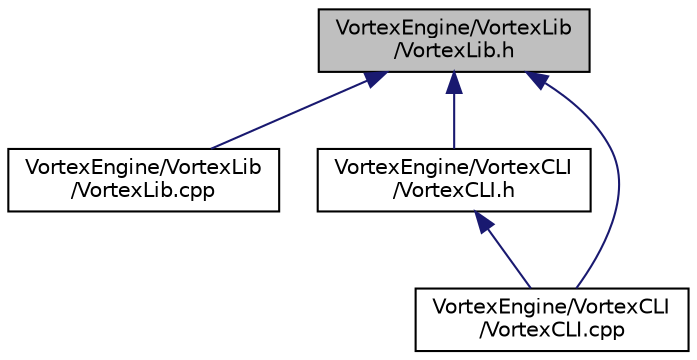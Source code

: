 digraph "VortexEngine/VortexLib/VortexLib.h"
{
 // INTERACTIVE_SVG=YES
 // LATEX_PDF_SIZE
  bgcolor="transparent";
  edge [fontname="Helvetica",fontsize="10",labelfontname="Helvetica",labelfontsize="10"];
  node [fontname="Helvetica",fontsize="10",shape=record];
  Node1 [label="VortexEngine/VortexLib\l/VortexLib.h",height=0.2,width=0.4,color="black", fillcolor="grey75", style="filled", fontcolor="black",tooltip=" "];
  Node1 -> Node2 [dir="back",color="midnightblue",fontsize="10",style="solid",fontname="Helvetica"];
  Node2 [label="VortexEngine/VortexLib\l/VortexLib.cpp",height=0.2,width=0.4,color="black",URL="$VortexLib_8cpp.html",tooltip=" "];
  Node1 -> Node3 [dir="back",color="midnightblue",fontsize="10",style="solid",fontname="Helvetica"];
  Node3 [label="VortexEngine/VortexCLI\l/VortexCLI.h",height=0.2,width=0.4,color="black",URL="$VortexCLI_8h.html",tooltip=" "];
  Node3 -> Node4 [dir="back",color="midnightblue",fontsize="10",style="solid",fontname="Helvetica"];
  Node4 [label="VortexEngine/VortexCLI\l/VortexCLI.cpp",height=0.2,width=0.4,color="black",URL="$VortexCLI_8cpp.html",tooltip=" "];
  Node1 -> Node4 [dir="back",color="midnightblue",fontsize="10",style="solid",fontname="Helvetica"];
}
